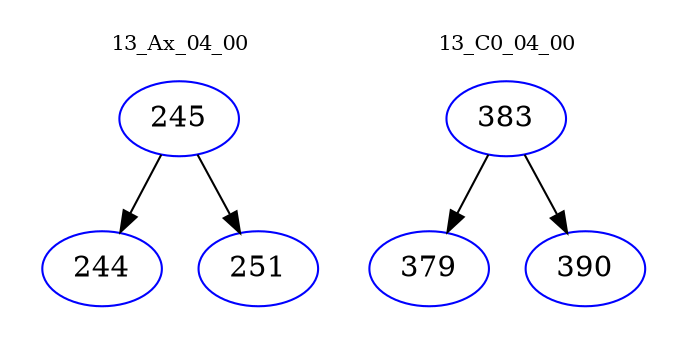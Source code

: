 digraph{
subgraph cluster_0 {
color = white
label = "13_Ax_04_00";
fontsize=10;
T0_245 [label="245", color="blue"]
T0_245 -> T0_244 [color="black"]
T0_244 [label="244", color="blue"]
T0_245 -> T0_251 [color="black"]
T0_251 [label="251", color="blue"]
}
subgraph cluster_1 {
color = white
label = "13_C0_04_00";
fontsize=10;
T1_383 [label="383", color="blue"]
T1_383 -> T1_379 [color="black"]
T1_379 [label="379", color="blue"]
T1_383 -> T1_390 [color="black"]
T1_390 [label="390", color="blue"]
}
}
